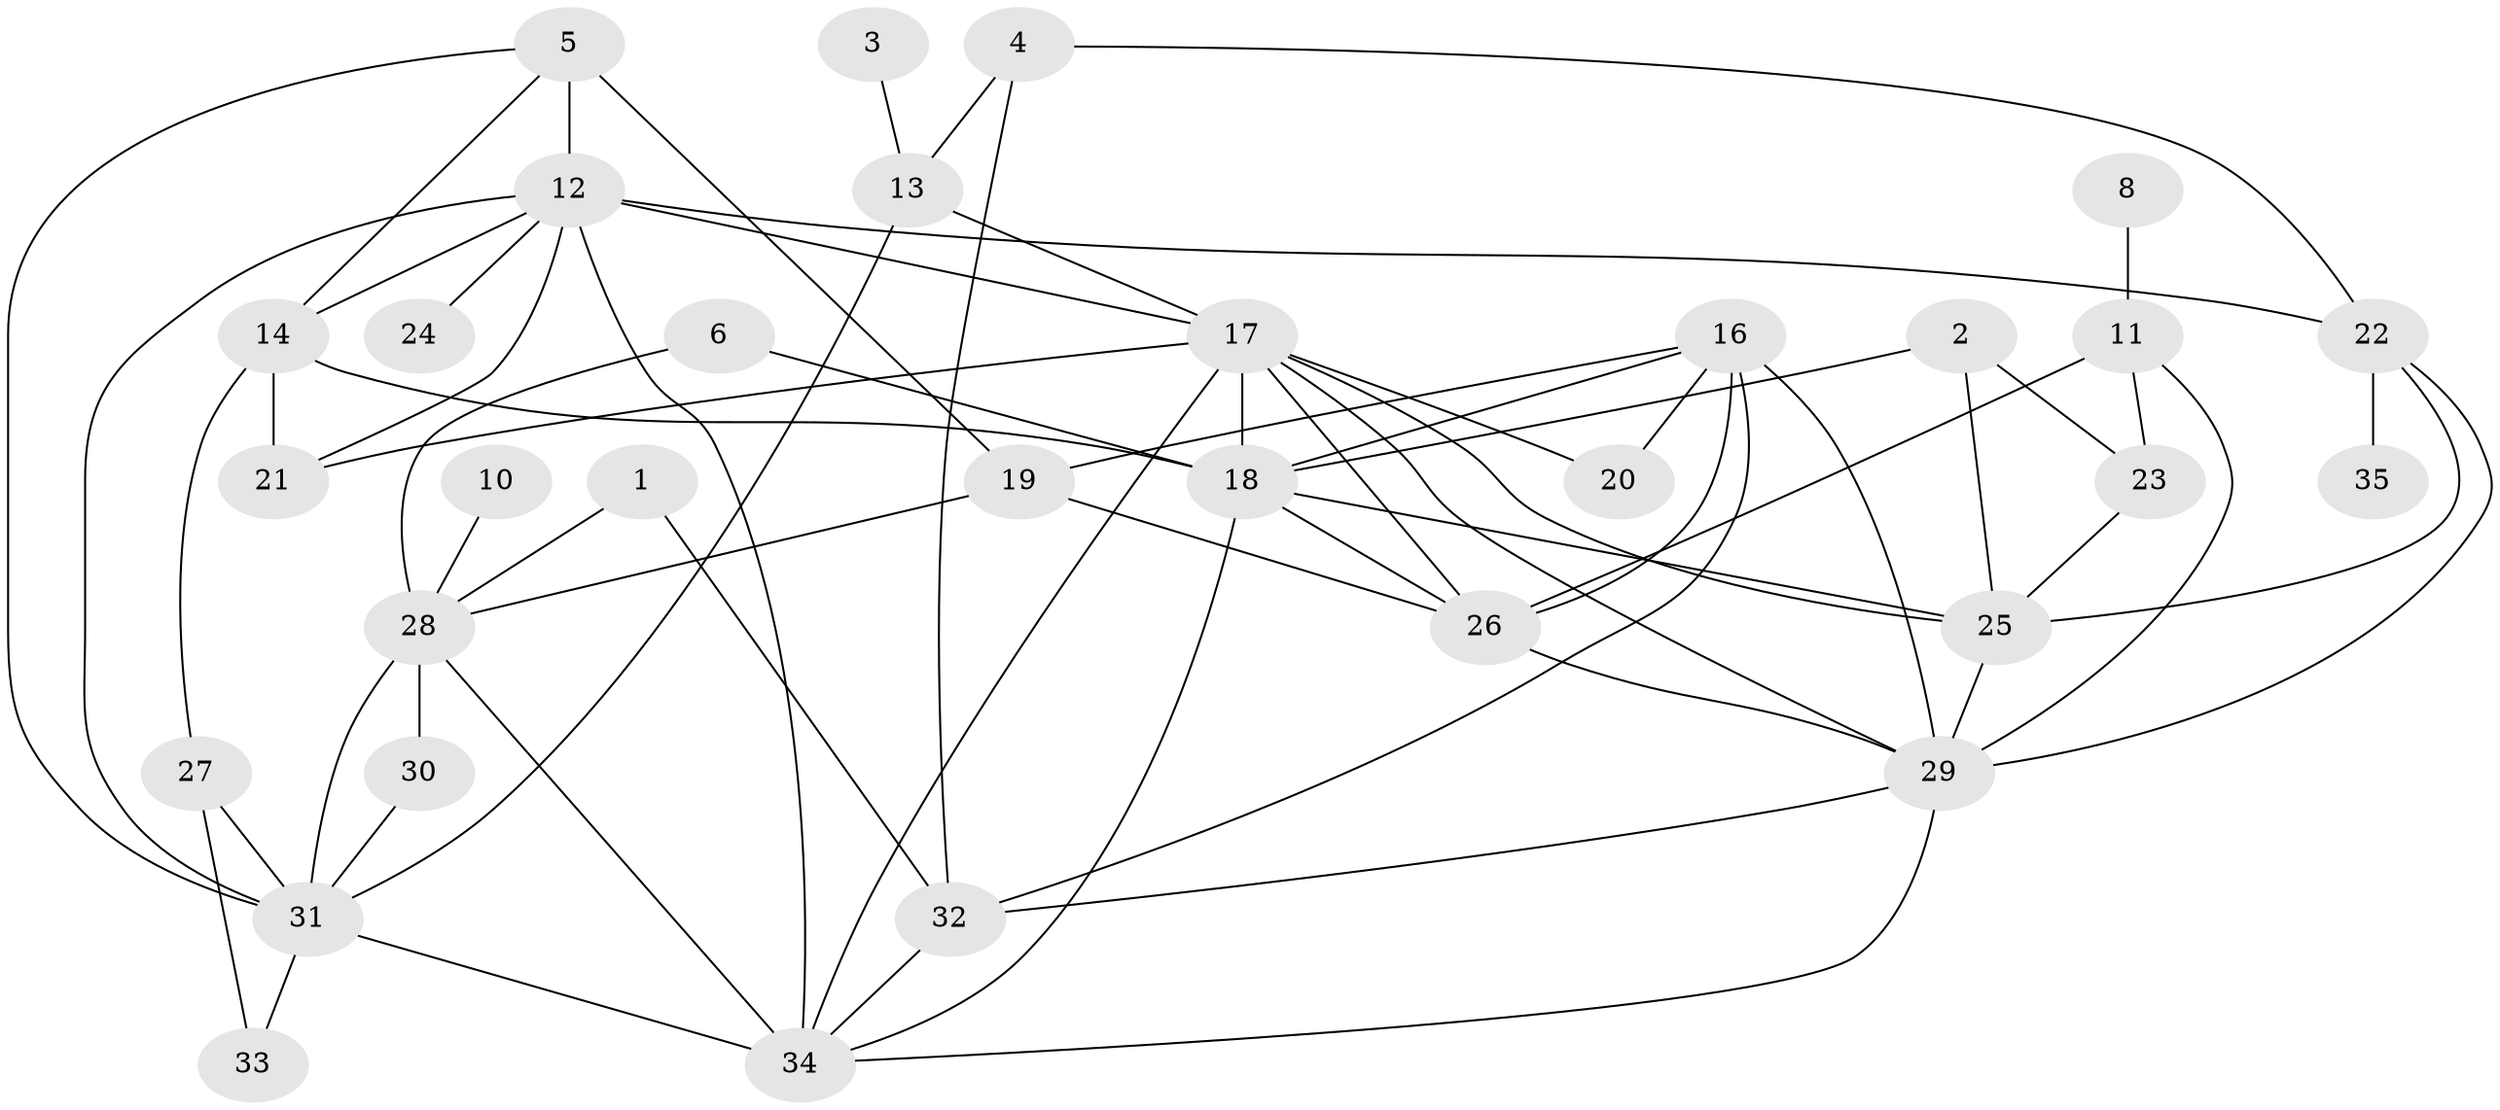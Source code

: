 // original degree distribution, {2: 0.18604651162790697, 3: 0.19767441860465115, 1: 0.1744186046511628, 4: 0.1744186046511628, 5: 0.1744186046511628, 6: 0.05813953488372093, 0: 0.023255813953488372, 7: 0.011627906976744186}
// Generated by graph-tools (version 1.1) at 2025/35/03/04/25 23:35:53]
// undirected, 32 vertices, 67 edges
graph export_dot {
  node [color=gray90,style=filled];
  1;
  2;
  3;
  4;
  5;
  6;
  8;
  10;
  11;
  12;
  13;
  14;
  16;
  17;
  18;
  19;
  20;
  21;
  22;
  23;
  24;
  25;
  26;
  27;
  28;
  29;
  30;
  31;
  32;
  33;
  34;
  35;
  1 -- 28 [weight=1.0];
  1 -- 32 [weight=1.0];
  2 -- 18 [weight=1.0];
  2 -- 23 [weight=1.0];
  2 -- 25 [weight=1.0];
  3 -- 13 [weight=1.0];
  4 -- 13 [weight=2.0];
  4 -- 22 [weight=1.0];
  4 -- 32 [weight=2.0];
  5 -- 12 [weight=1.0];
  5 -- 14 [weight=1.0];
  5 -- 19 [weight=2.0];
  5 -- 31 [weight=1.0];
  6 -- 18 [weight=1.0];
  6 -- 28 [weight=1.0];
  8 -- 11 [weight=1.0];
  10 -- 28 [weight=1.0];
  11 -- 23 [weight=1.0];
  11 -- 26 [weight=2.0];
  11 -- 29 [weight=1.0];
  12 -- 14 [weight=1.0];
  12 -- 17 [weight=1.0];
  12 -- 21 [weight=1.0];
  12 -- 22 [weight=1.0];
  12 -- 24 [weight=1.0];
  12 -- 31 [weight=1.0];
  12 -- 34 [weight=2.0];
  13 -- 17 [weight=1.0];
  13 -- 31 [weight=1.0];
  14 -- 18 [weight=1.0];
  14 -- 21 [weight=3.0];
  14 -- 27 [weight=1.0];
  16 -- 18 [weight=1.0];
  16 -- 19 [weight=1.0];
  16 -- 20 [weight=1.0];
  16 -- 26 [weight=1.0];
  16 -- 29 [weight=1.0];
  16 -- 32 [weight=2.0];
  17 -- 18 [weight=2.0];
  17 -- 20 [weight=2.0];
  17 -- 21 [weight=1.0];
  17 -- 25 [weight=1.0];
  17 -- 26 [weight=1.0];
  17 -- 29 [weight=1.0];
  17 -- 34 [weight=1.0];
  18 -- 25 [weight=1.0];
  18 -- 26 [weight=1.0];
  18 -- 34 [weight=1.0];
  19 -- 26 [weight=2.0];
  19 -- 28 [weight=2.0];
  22 -- 25 [weight=1.0];
  22 -- 29 [weight=1.0];
  22 -- 35 [weight=1.0];
  23 -- 25 [weight=1.0];
  25 -- 29 [weight=2.0];
  26 -- 29 [weight=1.0];
  27 -- 31 [weight=1.0];
  27 -- 33 [weight=1.0];
  28 -- 30 [weight=2.0];
  28 -- 31 [weight=3.0];
  28 -- 34 [weight=1.0];
  29 -- 32 [weight=1.0];
  29 -- 34 [weight=1.0];
  30 -- 31 [weight=1.0];
  31 -- 33 [weight=1.0];
  31 -- 34 [weight=1.0];
  32 -- 34 [weight=1.0];
}
